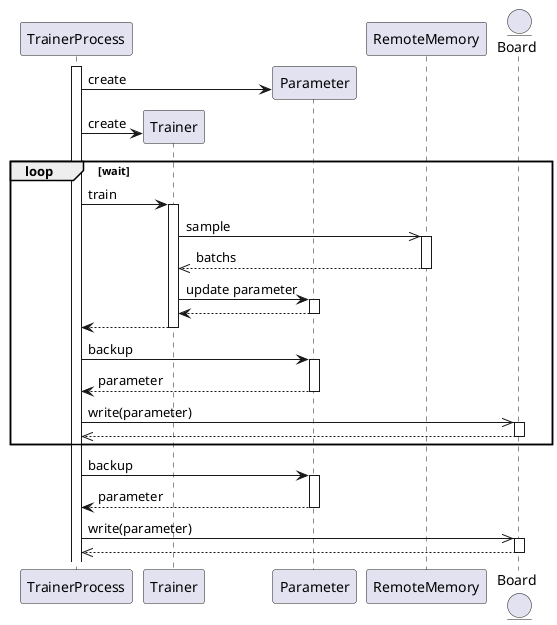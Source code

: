 @startuml
autoactivate on

participant TrainerProcess
participant Trainer
participant Parameter
participant RemoteMemory
entity Board


activate TrainerProcess
TrainerProcess -> Parameter ** : create
TrainerProcess -> Trainer ** : create
loop wait

    TrainerProcess -> Trainer: train
        Trainer ->> RemoteMemory: sample
        return batchs

        Trainer -> Parameter: update parameter
        return
    return

    TrainerProcess -> Parameter: backup
    return parameter
    TrainerProcess ->> Board: write(parameter)
    return

end

TrainerProcess -> Parameter: backup
return parameter
TrainerProcess ->> Board: write(parameter)
return


@enduml